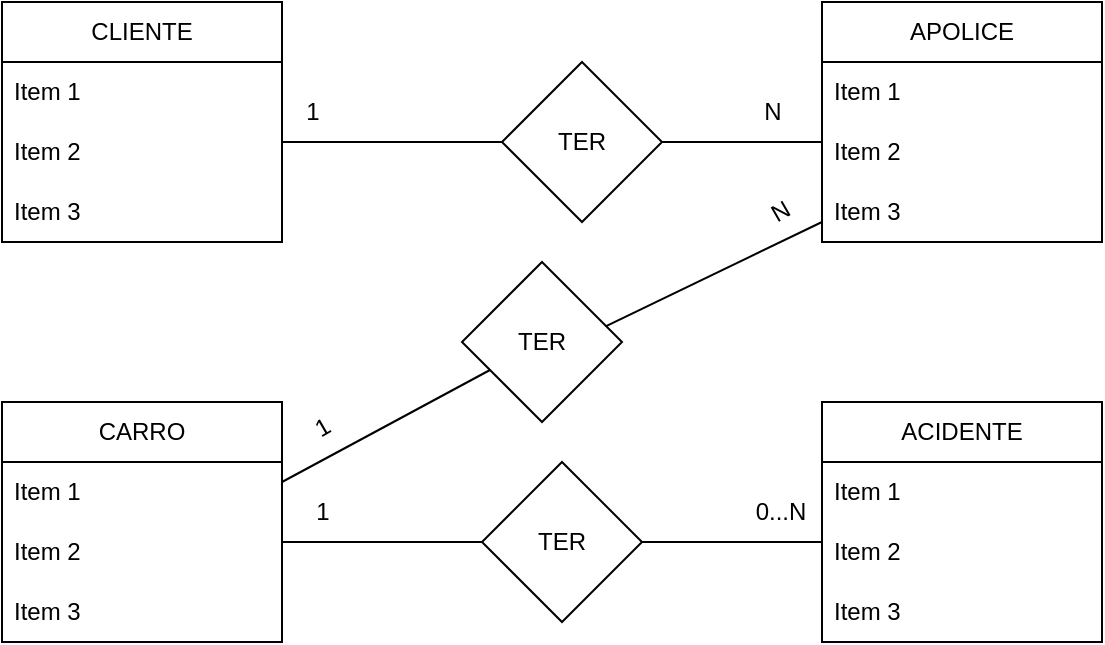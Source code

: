 <mxfile version="21.6.9" type="github">
  <diagram name="Página-1" id="CI3wQZRnlnmH2_CZHSRf">
    <mxGraphModel dx="1434" dy="718" grid="1" gridSize="10" guides="1" tooltips="1" connect="1" arrows="1" fold="1" page="1" pageScale="1" pageWidth="827" pageHeight="1169" math="0" shadow="0">
      <root>
        <mxCell id="0" />
        <mxCell id="1" parent="0" />
        <mxCell id="VWrNs5LCRqmtBDywJ_Ew-2" value="&lt;div&gt;CLIENTE&lt;/div&gt;" style="swimlane;fontStyle=0;childLayout=stackLayout;horizontal=1;startSize=30;horizontalStack=0;resizeParent=1;resizeParentMax=0;resizeLast=0;collapsible=1;marginBottom=0;whiteSpace=wrap;html=1;" parent="1" vertex="1">
          <mxGeometry x="40" y="40" width="140" height="120" as="geometry" />
        </mxCell>
        <mxCell id="VWrNs5LCRqmtBDywJ_Ew-3" value="Item 1" style="text;strokeColor=none;fillColor=none;align=left;verticalAlign=middle;spacingLeft=4;spacingRight=4;overflow=hidden;points=[[0,0.5],[1,0.5]];portConstraint=eastwest;rotatable=0;whiteSpace=wrap;html=1;" parent="VWrNs5LCRqmtBDywJ_Ew-2" vertex="1">
          <mxGeometry y="30" width="140" height="30" as="geometry" />
        </mxCell>
        <mxCell id="VWrNs5LCRqmtBDywJ_Ew-4" value="Item 2" style="text;strokeColor=none;fillColor=none;align=left;verticalAlign=middle;spacingLeft=4;spacingRight=4;overflow=hidden;points=[[0,0.5],[1,0.5]];portConstraint=eastwest;rotatable=0;whiteSpace=wrap;html=1;" parent="VWrNs5LCRqmtBDywJ_Ew-2" vertex="1">
          <mxGeometry y="60" width="140" height="30" as="geometry" />
        </mxCell>
        <mxCell id="VWrNs5LCRqmtBDywJ_Ew-5" value="Item 3" style="text;strokeColor=none;fillColor=none;align=left;verticalAlign=middle;spacingLeft=4;spacingRight=4;overflow=hidden;points=[[0,0.5],[1,0.5]];portConstraint=eastwest;rotatable=0;whiteSpace=wrap;html=1;" parent="VWrNs5LCRqmtBDywJ_Ew-2" vertex="1">
          <mxGeometry y="90" width="140" height="30" as="geometry" />
        </mxCell>
        <mxCell id="VWrNs5LCRqmtBDywJ_Ew-6" value="" style="endArrow=none;html=1;rounded=0;" parent="1" edge="1">
          <mxGeometry width="50" height="50" relative="1" as="geometry">
            <mxPoint x="180" y="110" as="sourcePoint" />
            <mxPoint x="290" y="110" as="targetPoint" />
          </mxGeometry>
        </mxCell>
        <mxCell id="VWrNs5LCRqmtBDywJ_Ew-7" value="TER" style="rhombus;whiteSpace=wrap;html=1;" parent="1" vertex="1">
          <mxGeometry x="290" y="70" width="80" height="80" as="geometry" />
        </mxCell>
        <mxCell id="VWrNs5LCRqmtBDywJ_Ew-8" value="N" style="text;html=1;align=center;verticalAlign=middle;resizable=0;points=[];autosize=1;strokeColor=none;fillColor=none;" parent="1" vertex="1">
          <mxGeometry x="410" y="80" width="30" height="30" as="geometry" />
        </mxCell>
        <mxCell id="VWrNs5LCRqmtBDywJ_Ew-9" value="" style="endArrow=none;html=1;rounded=0;" parent="1" edge="1">
          <mxGeometry width="50" height="50" relative="1" as="geometry">
            <mxPoint x="370" y="110" as="sourcePoint" />
            <mxPoint x="450" y="110" as="targetPoint" />
          </mxGeometry>
        </mxCell>
        <mxCell id="VWrNs5LCRqmtBDywJ_Ew-11" value="APOLICE" style="swimlane;fontStyle=0;childLayout=stackLayout;horizontal=1;startSize=30;horizontalStack=0;resizeParent=1;resizeParentMax=0;resizeLast=0;collapsible=1;marginBottom=0;whiteSpace=wrap;html=1;" parent="1" vertex="1">
          <mxGeometry x="450" y="40" width="140" height="120" as="geometry" />
        </mxCell>
        <mxCell id="VWrNs5LCRqmtBDywJ_Ew-12" value="Item 1" style="text;strokeColor=none;fillColor=none;align=left;verticalAlign=middle;spacingLeft=4;spacingRight=4;overflow=hidden;points=[[0,0.5],[1,0.5]];portConstraint=eastwest;rotatable=0;whiteSpace=wrap;html=1;" parent="VWrNs5LCRqmtBDywJ_Ew-11" vertex="1">
          <mxGeometry y="30" width="140" height="30" as="geometry" />
        </mxCell>
        <mxCell id="VWrNs5LCRqmtBDywJ_Ew-13" value="Item 2" style="text;strokeColor=none;fillColor=none;align=left;verticalAlign=middle;spacingLeft=4;spacingRight=4;overflow=hidden;points=[[0,0.5],[1,0.5]];portConstraint=eastwest;rotatable=0;whiteSpace=wrap;html=1;" parent="VWrNs5LCRqmtBDywJ_Ew-11" vertex="1">
          <mxGeometry y="60" width="140" height="30" as="geometry" />
        </mxCell>
        <mxCell id="VWrNs5LCRqmtBDywJ_Ew-14" value="Item 3" style="text;strokeColor=none;fillColor=none;align=left;verticalAlign=middle;spacingLeft=4;spacingRight=4;overflow=hidden;points=[[0,0.5],[1,0.5]];portConstraint=eastwest;rotatable=0;whiteSpace=wrap;html=1;" parent="VWrNs5LCRqmtBDywJ_Ew-11" vertex="1">
          <mxGeometry y="90" width="140" height="30" as="geometry" />
        </mxCell>
        <mxCell id="VWrNs5LCRqmtBDywJ_Ew-15" value="&lt;div&gt;ACIDENTE&lt;/div&gt;" style="swimlane;fontStyle=0;childLayout=stackLayout;horizontal=1;startSize=30;horizontalStack=0;resizeParent=1;resizeParentMax=0;resizeLast=0;collapsible=1;marginBottom=0;whiteSpace=wrap;html=1;" parent="1" vertex="1">
          <mxGeometry x="450" y="240" width="140" height="120" as="geometry" />
        </mxCell>
        <mxCell id="VWrNs5LCRqmtBDywJ_Ew-16" value="Item 1" style="text;strokeColor=none;fillColor=none;align=left;verticalAlign=middle;spacingLeft=4;spacingRight=4;overflow=hidden;points=[[0,0.5],[1,0.5]];portConstraint=eastwest;rotatable=0;whiteSpace=wrap;html=1;" parent="VWrNs5LCRqmtBDywJ_Ew-15" vertex="1">
          <mxGeometry y="30" width="140" height="30" as="geometry" />
        </mxCell>
        <mxCell id="VWrNs5LCRqmtBDywJ_Ew-17" value="Item 2" style="text;strokeColor=none;fillColor=none;align=left;verticalAlign=middle;spacingLeft=4;spacingRight=4;overflow=hidden;points=[[0,0.5],[1,0.5]];portConstraint=eastwest;rotatable=0;whiteSpace=wrap;html=1;" parent="VWrNs5LCRqmtBDywJ_Ew-15" vertex="1">
          <mxGeometry y="60" width="140" height="30" as="geometry" />
        </mxCell>
        <mxCell id="VWrNs5LCRqmtBDywJ_Ew-18" value="Item 3" style="text;strokeColor=none;fillColor=none;align=left;verticalAlign=middle;spacingLeft=4;spacingRight=4;overflow=hidden;points=[[0,0.5],[1,0.5]];portConstraint=eastwest;rotatable=0;whiteSpace=wrap;html=1;" parent="VWrNs5LCRqmtBDywJ_Ew-15" vertex="1">
          <mxGeometry y="90" width="140" height="30" as="geometry" />
        </mxCell>
        <mxCell id="VWrNs5LCRqmtBDywJ_Ew-19" value="CARRO" style="swimlane;fontStyle=0;childLayout=stackLayout;horizontal=1;startSize=30;horizontalStack=0;resizeParent=1;resizeParentMax=0;resizeLast=0;collapsible=1;marginBottom=0;whiteSpace=wrap;html=1;" parent="1" vertex="1">
          <mxGeometry x="40" y="240" width="140" height="120" as="geometry" />
        </mxCell>
        <mxCell id="VWrNs5LCRqmtBDywJ_Ew-20" value="Item 1" style="text;strokeColor=none;fillColor=none;align=left;verticalAlign=middle;spacingLeft=4;spacingRight=4;overflow=hidden;points=[[0,0.5],[1,0.5]];portConstraint=eastwest;rotatable=0;whiteSpace=wrap;html=1;" parent="VWrNs5LCRqmtBDywJ_Ew-19" vertex="1">
          <mxGeometry y="30" width="140" height="30" as="geometry" />
        </mxCell>
        <mxCell id="VWrNs5LCRqmtBDywJ_Ew-21" value="Item 2" style="text;strokeColor=none;fillColor=none;align=left;verticalAlign=middle;spacingLeft=4;spacingRight=4;overflow=hidden;points=[[0,0.5],[1,0.5]];portConstraint=eastwest;rotatable=0;whiteSpace=wrap;html=1;" parent="VWrNs5LCRqmtBDywJ_Ew-19" vertex="1">
          <mxGeometry y="60" width="140" height="30" as="geometry" />
        </mxCell>
        <mxCell id="VWrNs5LCRqmtBDywJ_Ew-22" value="Item 3" style="text;strokeColor=none;fillColor=none;align=left;verticalAlign=middle;spacingLeft=4;spacingRight=4;overflow=hidden;points=[[0,0.5],[1,0.5]];portConstraint=eastwest;rotatable=0;whiteSpace=wrap;html=1;" parent="VWrNs5LCRqmtBDywJ_Ew-19" vertex="1">
          <mxGeometry y="90" width="140" height="30" as="geometry" />
        </mxCell>
        <mxCell id="VWrNs5LCRqmtBDywJ_Ew-23" value="" style="endArrow=none;html=1;rounded=0;" parent="1" edge="1">
          <mxGeometry width="50" height="50" relative="1" as="geometry">
            <mxPoint x="180" y="310" as="sourcePoint" />
            <mxPoint x="290" y="310" as="targetPoint" />
            <Array as="points">
              <mxPoint x="240" y="310" />
            </Array>
          </mxGeometry>
        </mxCell>
        <mxCell id="VWrNs5LCRqmtBDywJ_Ew-24" value="" style="endArrow=none;html=1;rounded=0;" parent="1" edge="1">
          <mxGeometry width="50" height="50" relative="1" as="geometry">
            <mxPoint x="340" y="310" as="sourcePoint" />
            <mxPoint x="450" y="310" as="targetPoint" />
            <Array as="points">
              <mxPoint x="400" y="310" />
            </Array>
          </mxGeometry>
        </mxCell>
        <mxCell id="VWrNs5LCRqmtBDywJ_Ew-25" value="TER" style="rhombus;whiteSpace=wrap;html=1;" parent="1" vertex="1">
          <mxGeometry x="280" y="270" width="80" height="80" as="geometry" />
        </mxCell>
        <mxCell id="VWrNs5LCRqmtBDywJ_Ew-27" value="" style="endArrow=none;html=1;rounded=0;exitX=0.875;exitY=0.413;exitDx=0;exitDy=0;exitPerimeter=0;" parent="1" source="VWrNs5LCRqmtBDywJ_Ew-29" edge="1">
          <mxGeometry width="50" height="50" relative="1" as="geometry">
            <mxPoint x="350" y="200" as="sourcePoint" />
            <mxPoint x="450" y="150" as="targetPoint" />
            <Array as="points" />
          </mxGeometry>
        </mxCell>
        <mxCell id="VWrNs5LCRqmtBDywJ_Ew-28" value="" style="endArrow=none;html=1;rounded=0;" parent="1" target="VWrNs5LCRqmtBDywJ_Ew-29" edge="1">
          <mxGeometry width="50" height="50" relative="1" as="geometry">
            <mxPoint x="180" y="280" as="sourcePoint" />
            <mxPoint x="280" y="230" as="targetPoint" />
            <Array as="points" />
          </mxGeometry>
        </mxCell>
        <mxCell id="VWrNs5LCRqmtBDywJ_Ew-29" value="TER" style="rhombus;whiteSpace=wrap;html=1;rotation=0;" parent="1" vertex="1">
          <mxGeometry x="270" y="170" width="80" height="80" as="geometry" />
        </mxCell>
        <mxCell id="YYVrjKPs8qxIyhC92apa-1" value="N" style="text;html=1;align=center;verticalAlign=middle;resizable=0;points=[];autosize=1;strokeColor=none;fillColor=none;rotation=-30;" vertex="1" parent="1">
          <mxGeometry x="414" y="130" width="30" height="30" as="geometry" />
        </mxCell>
        <mxCell id="YYVrjKPs8qxIyhC92apa-2" value="1" style="text;html=1;align=center;verticalAlign=middle;resizable=0;points=[];autosize=1;strokeColor=none;fillColor=none;rotation=-30;" vertex="1" parent="1">
          <mxGeometry x="185" y="238" width="30" height="30" as="geometry" />
        </mxCell>
        <mxCell id="YYVrjKPs8qxIyhC92apa-3" value="1" style="text;html=1;align=center;verticalAlign=middle;resizable=0;points=[];autosize=1;strokeColor=none;fillColor=none;rotation=0;" vertex="1" parent="1">
          <mxGeometry x="180" y="80" width="30" height="30" as="geometry" />
        </mxCell>
        <mxCell id="YYVrjKPs8qxIyhC92apa-4" value="1" style="text;html=1;align=center;verticalAlign=middle;resizable=0;points=[];autosize=1;strokeColor=none;fillColor=none;rotation=0;" vertex="1" parent="1">
          <mxGeometry x="185" y="280" width="30" height="30" as="geometry" />
        </mxCell>
        <mxCell id="YYVrjKPs8qxIyhC92apa-6" value="0...N" style="text;html=1;align=center;verticalAlign=middle;resizable=0;points=[];autosize=1;strokeColor=none;fillColor=none;rotation=0;" vertex="1" parent="1">
          <mxGeometry x="404" y="280" width="50" height="30" as="geometry" />
        </mxCell>
      </root>
    </mxGraphModel>
  </diagram>
</mxfile>
